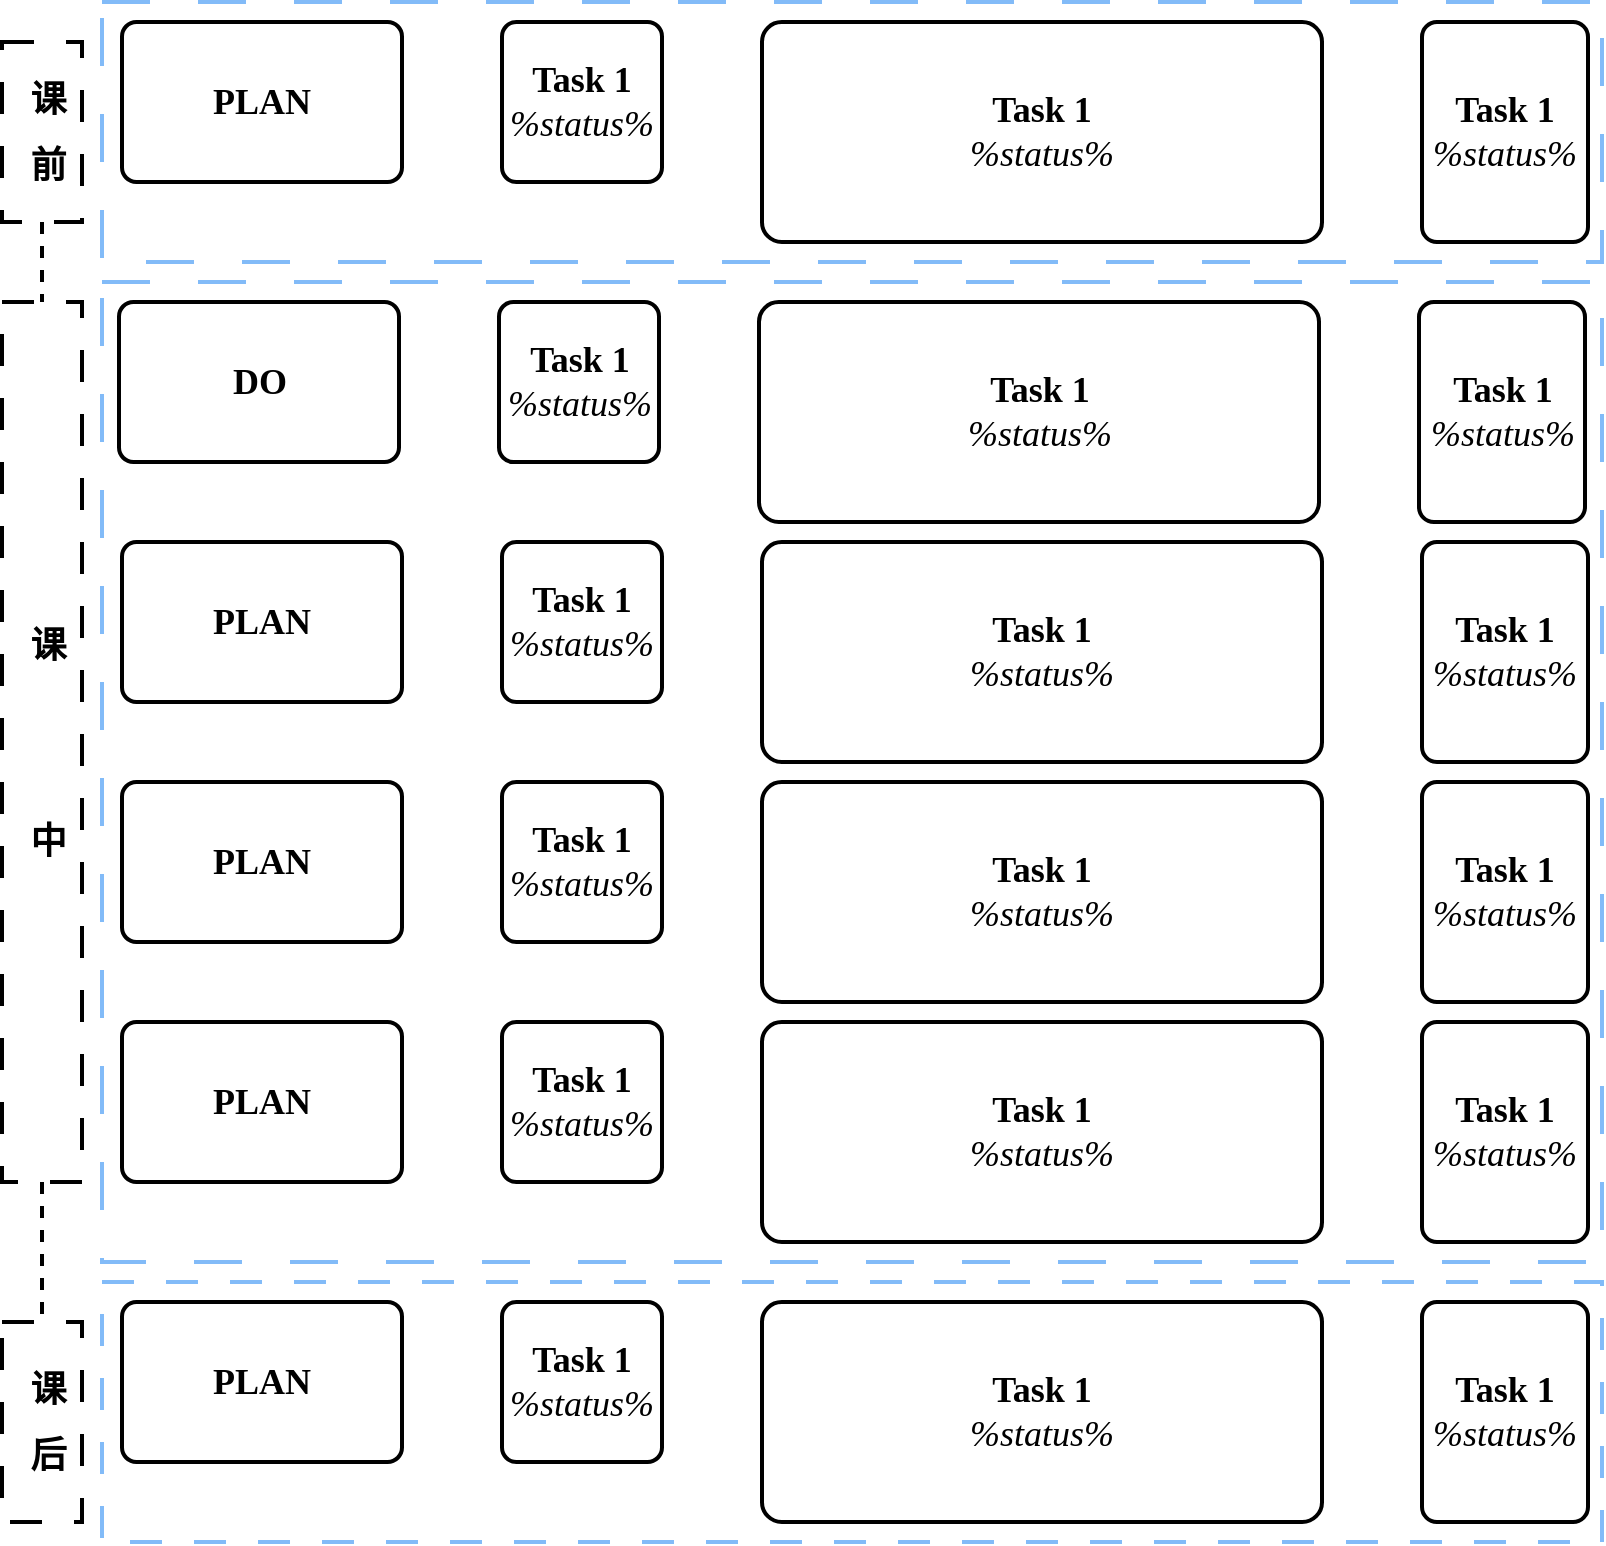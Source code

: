 <mxfile version="26.2.12">
  <diagram id="wFE0QG_FPsp0jaGvCLVb" name="Page-1">
    <mxGraphModel dx="2710" dy="1633" grid="1" gridSize="10" guides="1" tooltips="1" connect="1" arrows="1" fold="1" page="1" pageScale="1" pageWidth="827" pageHeight="1169" math="0" shadow="0">
      <root>
        <mxCell id="0" />
        <mxCell id="1" parent="0" />
        <mxCell id="fXAwwPW5yRZ2gjRMRZ9k-80" value="" style="rounded=0;whiteSpace=wrap;html=1;fillColor=none;dashed=1;dashPattern=12 12;strokeColor=#82BBF8;strokeWidth=2;fontSize=18;" vertex="1" parent="1">
          <mxGeometry x="60" y="260" width="750" height="490" as="geometry" />
        </mxCell>
        <mxCell id="fXAwwPW5yRZ2gjRMRZ9k-39" value="" style="rounded=0;whiteSpace=wrap;html=1;fillColor=none;dashed=1;dashPattern=12 12;strokeWidth=2;strokeColor=#82BBF8;fontSize=18;" vertex="1" parent="1">
          <mxGeometry x="60" y="120" width="750" height="130" as="geometry" />
        </mxCell>
        <object label="Task 1&lt;br&gt;&lt;span style=&quot;font-weight: normal&quot;&gt;&lt;i&gt;&lt;font&gt;%status%&lt;/font&gt;&lt;/i&gt;&lt;/span&gt;" placeholders="1" id="hkX097H8ytjknyGR-P4--31">
          <mxCell style="whiteSpace=wrap;html=1;strokeWidth=2;fillColor=swimlane;fontStyle=1;spacingTop=0;rounded=1;arcSize=9;points=[];fontFamily=Permanent Marker;hachureGap=8;fillWeight=1;shadow=0;fontSize=18;" parent="1" vertex="1">
            <mxGeometry x="390" y="130" width="280" height="110" as="geometry" />
          </mxCell>
        </object>
        <object label="Task 1&lt;br&gt;&lt;span style=&quot;font-weight: normal&quot;&gt;&lt;i&gt;&lt;font&gt;%status%&lt;/font&gt;&lt;/i&gt;&lt;/span&gt;" placeholders="1" id="fXAwwPW5yRZ2gjRMRZ9k-48">
          <mxCell style="whiteSpace=wrap;html=1;strokeWidth=2;fillColor=swimlane;fontStyle=1;spacingTop=0;rounded=1;arcSize=9;points=[];fontFamily=Permanent Marker;hachureGap=8;fillWeight=1;shadow=0;fontSize=18;" vertex="1" parent="1">
            <mxGeometry x="260" y="130" width="80" height="80" as="geometry" />
          </mxCell>
        </object>
        <object label="&lt;font&gt;PLAN&lt;/font&gt;" placeholders="1" id="fXAwwPW5yRZ2gjRMRZ9k-51">
          <mxCell style="whiteSpace=wrap;html=1;strokeWidth=2;fillColor=swimlane;fontStyle=1;spacingTop=0;rounded=1;arcSize=9;points=[];fontFamily=Permanent Marker;hachureGap=8;fillWeight=1;shadow=0;fontSize=18;" vertex="1" parent="1">
            <mxGeometry x="70" y="130" width="140" height="80" as="geometry" />
          </mxCell>
        </object>
        <object label="Task 1&lt;br&gt;&lt;span style=&quot;font-weight: normal&quot;&gt;&lt;i&gt;&lt;font&gt;%status%&lt;/font&gt;&lt;/i&gt;&lt;/span&gt;" placeholders="1" id="fXAwwPW5yRZ2gjRMRZ9k-52">
          <mxCell style="whiteSpace=wrap;html=1;strokeWidth=2;fillColor=swimlane;fontStyle=1;spacingTop=0;rounded=1;arcSize=9;points=[];fontFamily=Permanent Marker;hachureGap=8;fillWeight=1;shadow=0;fontSize=18;" vertex="1" parent="1">
            <mxGeometry x="720" y="130" width="83" height="110" as="geometry" />
          </mxCell>
        </object>
        <mxCell id="fXAwwPW5yRZ2gjRMRZ9k-58" value="" style="group;flipV=1;fontSize=18;" vertex="1" connectable="0" parent="1">
          <mxGeometry x="68.5" y="270" width="733" height="110" as="geometry" />
        </mxCell>
        <object label="Task 1&lt;br&gt;&lt;span style=&quot;font-weight: normal&quot;&gt;&lt;i&gt;&lt;font&gt;%status%&lt;/font&gt;&lt;/i&gt;&lt;/span&gt;" placeholders="1" id="fXAwwPW5yRZ2gjRMRZ9k-54">
          <mxCell style="whiteSpace=wrap;html=1;strokeWidth=2;fillColor=swimlane;fontStyle=1;spacingTop=0;rounded=1;arcSize=9;points=[];fontFamily=Permanent Marker;hachureGap=8;fillWeight=1;shadow=0;fontSize=18;" vertex="1" parent="fXAwwPW5yRZ2gjRMRZ9k-58">
            <mxGeometry x="320" width="280" height="110" as="geometry" />
          </mxCell>
        </object>
        <object label="Task 1&lt;br&gt;&lt;span style=&quot;font-weight: normal&quot;&gt;&lt;i&gt;&lt;font&gt;%status%&lt;/font&gt;&lt;/i&gt;&lt;/span&gt;" placeholders="1" id="fXAwwPW5yRZ2gjRMRZ9k-55">
          <mxCell style="whiteSpace=wrap;html=1;strokeWidth=2;fillColor=swimlane;fontStyle=1;spacingTop=0;rounded=1;arcSize=9;points=[];fontFamily=Permanent Marker;hachureGap=8;fillWeight=1;shadow=0;fontSize=18;" vertex="1" parent="fXAwwPW5yRZ2gjRMRZ9k-58">
            <mxGeometry x="190" width="80" height="80" as="geometry" />
          </mxCell>
        </object>
        <object label="DO" placeholders="1" id="fXAwwPW5yRZ2gjRMRZ9k-56">
          <mxCell style="whiteSpace=wrap;html=1;strokeWidth=2;fillColor=swimlane;fontStyle=1;spacingTop=0;rounded=1;arcSize=9;points=[];fontFamily=Permanent Marker;hachureGap=8;fillWeight=1;shadow=0;fontSize=18;" vertex="1" parent="fXAwwPW5yRZ2gjRMRZ9k-58">
            <mxGeometry width="140" height="80" as="geometry" />
          </mxCell>
        </object>
        <object label="Task 1&lt;br&gt;&lt;span style=&quot;font-weight: normal&quot;&gt;&lt;i&gt;&lt;font&gt;%status%&lt;/font&gt;&lt;/i&gt;&lt;/span&gt;" placeholders="1" id="fXAwwPW5yRZ2gjRMRZ9k-57">
          <mxCell style="whiteSpace=wrap;html=1;strokeWidth=2;fillColor=swimlane;fontStyle=1;spacingTop=0;rounded=1;arcSize=9;points=[];fontFamily=Permanent Marker;hachureGap=8;fillWeight=1;shadow=0;fontSize=18;" vertex="1" parent="fXAwwPW5yRZ2gjRMRZ9k-58">
            <mxGeometry x="650" width="83" height="110" as="geometry" />
          </mxCell>
        </object>
        <mxCell id="fXAwwPW5yRZ2gjRMRZ9k-64" value="" style="group;flipV=1;fontSize=18;" vertex="1" connectable="0" parent="1">
          <mxGeometry x="70" y="510" width="733" height="110" as="geometry" />
        </mxCell>
        <object label="Task 1&lt;br&gt;&lt;span style=&quot;font-weight: normal&quot;&gt;&lt;i&gt;&lt;font&gt;%status%&lt;/font&gt;&lt;/i&gt;&lt;/span&gt;" placeholders="1" id="fXAwwPW5yRZ2gjRMRZ9k-65">
          <mxCell style="whiteSpace=wrap;html=1;strokeWidth=2;fillColor=swimlane;fontStyle=1;spacingTop=0;rounded=1;arcSize=9;points=[];fontFamily=Permanent Marker;hachureGap=8;fillWeight=1;shadow=0;fontSize=18;" vertex="1" parent="fXAwwPW5yRZ2gjRMRZ9k-64">
            <mxGeometry x="320" width="280" height="110" as="geometry" />
          </mxCell>
        </object>
        <object label="Task 1&lt;br&gt;&lt;span style=&quot;font-weight: normal&quot;&gt;&lt;i&gt;&lt;font&gt;%status%&lt;/font&gt;&lt;/i&gt;&lt;/span&gt;" placeholders="1" id="fXAwwPW5yRZ2gjRMRZ9k-66">
          <mxCell style="whiteSpace=wrap;html=1;strokeWidth=2;fillColor=swimlane;fontStyle=1;spacingTop=0;rounded=1;arcSize=9;points=[];fontFamily=Permanent Marker;hachureGap=8;fillWeight=1;shadow=0;fontSize=18;" vertex="1" parent="fXAwwPW5yRZ2gjRMRZ9k-64">
            <mxGeometry x="190" width="80" height="80" as="geometry" />
          </mxCell>
        </object>
        <object label="PLAN" placeholders="1" id="fXAwwPW5yRZ2gjRMRZ9k-67">
          <mxCell style="whiteSpace=wrap;html=1;strokeWidth=2;fillColor=swimlane;fontStyle=1;spacingTop=0;rounded=1;arcSize=9;points=[];fontFamily=Permanent Marker;hachureGap=8;fillWeight=1;shadow=0;fontSize=18;" vertex="1" parent="fXAwwPW5yRZ2gjRMRZ9k-64">
            <mxGeometry width="140" height="80" as="geometry" />
          </mxCell>
        </object>
        <object label="Task 1&lt;br&gt;&lt;span style=&quot;font-weight: normal&quot;&gt;&lt;i&gt;&lt;font&gt;%status%&lt;/font&gt;&lt;/i&gt;&lt;/span&gt;" placeholders="1" id="fXAwwPW5yRZ2gjRMRZ9k-68">
          <mxCell style="whiteSpace=wrap;html=1;strokeWidth=2;fillColor=swimlane;fontStyle=1;spacingTop=0;rounded=1;arcSize=9;points=[];fontFamily=Permanent Marker;hachureGap=8;fillWeight=1;shadow=0;fontSize=18;" vertex="1" parent="fXAwwPW5yRZ2gjRMRZ9k-64">
            <mxGeometry x="650" width="83" height="110" as="geometry" />
          </mxCell>
        </object>
        <mxCell id="fXAwwPW5yRZ2gjRMRZ9k-69" value="" style="group;flipV=1;fontSize=18;" vertex="1" connectable="0" parent="1">
          <mxGeometry x="70" y="630" width="733" height="110" as="geometry" />
        </mxCell>
        <object label="Task 1&lt;br&gt;&lt;span style=&quot;font-weight: normal&quot;&gt;&lt;i&gt;&lt;font&gt;%status%&lt;/font&gt;&lt;/i&gt;&lt;/span&gt;" placeholders="1" id="fXAwwPW5yRZ2gjRMRZ9k-70">
          <mxCell style="whiteSpace=wrap;html=1;strokeWidth=2;fillColor=swimlane;fontStyle=1;spacingTop=0;rounded=1;arcSize=9;points=[];fontFamily=Permanent Marker;hachureGap=8;fillWeight=1;shadow=0;fontSize=18;" vertex="1" parent="fXAwwPW5yRZ2gjRMRZ9k-69">
            <mxGeometry x="320" width="280" height="110" as="geometry" />
          </mxCell>
        </object>
        <object label="Task 1&lt;br&gt;&lt;span style=&quot;font-weight: normal&quot;&gt;&lt;i&gt;&lt;font&gt;%status%&lt;/font&gt;&lt;/i&gt;&lt;/span&gt;" placeholders="1" id="fXAwwPW5yRZ2gjRMRZ9k-71">
          <mxCell style="whiteSpace=wrap;html=1;strokeWidth=2;fillColor=swimlane;fontStyle=1;spacingTop=0;rounded=1;arcSize=9;points=[];fontFamily=Permanent Marker;hachureGap=8;fillWeight=1;shadow=0;fontSize=18;" vertex="1" parent="fXAwwPW5yRZ2gjRMRZ9k-69">
            <mxGeometry x="190" width="80" height="80" as="geometry" />
          </mxCell>
        </object>
        <object label="PLAN" placeholders="1" id="fXAwwPW5yRZ2gjRMRZ9k-72">
          <mxCell style="whiteSpace=wrap;html=1;strokeWidth=2;fillColor=swimlane;fontStyle=1;spacingTop=0;rounded=1;arcSize=9;points=[];fontFamily=Permanent Marker;hachureGap=8;fillWeight=1;shadow=0;fontSize=18;" vertex="1" parent="fXAwwPW5yRZ2gjRMRZ9k-69">
            <mxGeometry width="140" height="80" as="geometry" />
          </mxCell>
        </object>
        <object label="Task 1&lt;br&gt;&lt;span style=&quot;font-weight: normal&quot;&gt;&lt;i&gt;&lt;font&gt;%status%&lt;/font&gt;&lt;/i&gt;&lt;/span&gt;" placeholders="1" id="fXAwwPW5yRZ2gjRMRZ9k-73">
          <mxCell style="whiteSpace=wrap;html=1;strokeWidth=2;fillColor=swimlane;fontStyle=1;spacingTop=0;rounded=1;arcSize=9;points=[];fontFamily=Permanent Marker;hachureGap=8;fillWeight=1;shadow=0;fontSize=18;" vertex="1" parent="fXAwwPW5yRZ2gjRMRZ9k-69">
            <mxGeometry x="650" width="83" height="110" as="geometry" />
          </mxCell>
        </object>
        <mxCell id="fXAwwPW5yRZ2gjRMRZ9k-75" value="" style="group;flipV=1;fontSize=18;" vertex="1" connectable="0" parent="1">
          <mxGeometry x="70" y="390" width="733" height="110" as="geometry" />
        </mxCell>
        <object label="Task 1&lt;br&gt;&lt;span style=&quot;font-weight: normal&quot;&gt;&lt;i&gt;&lt;font&gt;%status%&lt;/font&gt;&lt;/i&gt;&lt;/span&gt;" placeholders="1" id="fXAwwPW5yRZ2gjRMRZ9k-76">
          <mxCell style="whiteSpace=wrap;html=1;strokeWidth=2;fillColor=swimlane;fontStyle=1;spacingTop=0;rounded=1;arcSize=9;points=[];fontFamily=Permanent Marker;hachureGap=8;fillWeight=1;shadow=0;fontSize=18;" vertex="1" parent="fXAwwPW5yRZ2gjRMRZ9k-75">
            <mxGeometry x="320" width="280" height="110" as="geometry" />
          </mxCell>
        </object>
        <object label="Task 1&lt;br&gt;&lt;span style=&quot;font-weight: normal&quot;&gt;&lt;i&gt;&lt;font&gt;%status%&lt;/font&gt;&lt;/i&gt;&lt;/span&gt;" placeholders="1" id="fXAwwPW5yRZ2gjRMRZ9k-77">
          <mxCell style="whiteSpace=wrap;html=1;strokeWidth=2;fillColor=swimlane;fontStyle=1;spacingTop=0;rounded=1;arcSize=9;points=[];fontFamily=Permanent Marker;hachureGap=8;fillWeight=1;shadow=0;fontSize=18;" vertex="1" parent="fXAwwPW5yRZ2gjRMRZ9k-75">
            <mxGeometry x="190" width="80" height="80" as="geometry" />
          </mxCell>
        </object>
        <object label="PLAN" placeholders="1" id="fXAwwPW5yRZ2gjRMRZ9k-78">
          <mxCell style="whiteSpace=wrap;html=1;strokeWidth=2;fillColor=swimlane;fontStyle=1;spacingTop=0;rounded=1;arcSize=9;points=[];fontFamily=Permanent Marker;hachureGap=8;fillWeight=1;shadow=0;fontSize=18;" vertex="1" parent="fXAwwPW5yRZ2gjRMRZ9k-75">
            <mxGeometry width="140" height="80" as="geometry" />
          </mxCell>
        </object>
        <object label="Task 1&lt;br&gt;&lt;span style=&quot;font-weight: normal&quot;&gt;&lt;i&gt;&lt;font&gt;%status%&lt;/font&gt;&lt;/i&gt;&lt;/span&gt;" placeholders="1" id="fXAwwPW5yRZ2gjRMRZ9k-79">
          <mxCell style="whiteSpace=wrap;html=1;strokeWidth=2;fillColor=swimlane;fontStyle=1;spacingTop=0;rounded=1;arcSize=9;points=[];fontFamily=Permanent Marker;hachureGap=8;fillWeight=1;shadow=0;fontSize=18;" vertex="1" parent="fXAwwPW5yRZ2gjRMRZ9k-75">
            <mxGeometry x="650" width="83" height="110" as="geometry" />
          </mxCell>
        </object>
        <mxCell id="fXAwwPW5yRZ2gjRMRZ9k-81" value="" style="rounded=0;whiteSpace=wrap;html=1;fillColor=none;dashed=1;dashPattern=8 8;strokeWidth=2;shadow=0;glass=0;strokeColor=light-dark(#82bbf8, #ededed);fontSize=18;" vertex="1" parent="1">
          <mxGeometry x="60" y="760" width="750" height="130" as="geometry" />
        </mxCell>
        <object label="Task 1&lt;br&gt;&lt;span style=&quot;font-weight: normal&quot;&gt;&lt;i&gt;&lt;font&gt;%status%&lt;/font&gt;&lt;/i&gt;&lt;/span&gt;" placeholders="1" id="fXAwwPW5yRZ2gjRMRZ9k-82">
          <mxCell style="whiteSpace=wrap;html=1;strokeWidth=2;fillColor=swimlane;fontStyle=1;spacingTop=0;rounded=1;arcSize=9;points=[];fontFamily=Permanent Marker;hachureGap=8;fillWeight=1;shadow=0;fontSize=18;" vertex="1" parent="1">
            <mxGeometry x="390" y="770" width="280" height="110" as="geometry" />
          </mxCell>
        </object>
        <object label="Task 1&lt;br&gt;&lt;span style=&quot;font-weight: normal&quot;&gt;&lt;i&gt;&lt;font&gt;%status%&lt;/font&gt;&lt;/i&gt;&lt;/span&gt;" placeholders="1" id="fXAwwPW5yRZ2gjRMRZ9k-83">
          <mxCell style="whiteSpace=wrap;html=1;strokeWidth=2;fillColor=swimlane;fontStyle=1;spacingTop=0;rounded=1;arcSize=9;points=[];fontFamily=Permanent Marker;hachureGap=8;fillWeight=1;shadow=0;fontSize=18;" vertex="1" parent="1">
            <mxGeometry x="260" y="770" width="80" height="80" as="geometry" />
          </mxCell>
        </object>
        <object label="PLAN" placeholders="1" id="fXAwwPW5yRZ2gjRMRZ9k-84">
          <mxCell style="whiteSpace=wrap;html=1;strokeWidth=2;fillColor=swimlane;fontStyle=1;spacingTop=0;rounded=1;arcSize=9;points=[];fontFamily=Permanent Marker;hachureGap=8;fillWeight=1;shadow=0;fontSize=18;" vertex="1" parent="1">
            <mxGeometry x="70" y="770" width="140" height="80" as="geometry" />
          </mxCell>
        </object>
        <object label="Task 1&lt;br&gt;&lt;span style=&quot;font-weight: normal&quot;&gt;&lt;i&gt;&lt;font&gt;%status%&lt;/font&gt;&lt;/i&gt;&lt;/span&gt;" placeholders="1" id="fXAwwPW5yRZ2gjRMRZ9k-85">
          <mxCell style="whiteSpace=wrap;html=1;strokeWidth=2;fillColor=swimlane;fontStyle=1;spacingTop=0;rounded=1;arcSize=9;points=[];fontFamily=Permanent Marker;hachureGap=8;fillWeight=1;shadow=0;fontSize=18;" vertex="1" parent="1">
            <mxGeometry x="720" y="770" width="83" height="110" as="geometry" />
          </mxCell>
        </object>
        <mxCell id="fXAwwPW5yRZ2gjRMRZ9k-89" style="rounded=0;orthogonalLoop=1;jettySize=auto;html=1;exitX=0.5;exitY=1;exitDx=0;exitDy=0;entryX=0.5;entryY=0;entryDx=0;entryDy=0;dashed=1;endArrow=none;startFill=0;strokeWidth=2;" edge="1" parent="1" source="fXAwwPW5yRZ2gjRMRZ9k-86" target="fXAwwPW5yRZ2gjRMRZ9k-87">
          <mxGeometry relative="1" as="geometry" />
        </mxCell>
        <mxCell id="fXAwwPW5yRZ2gjRMRZ9k-86" value="课&amp;nbsp; &amp;nbsp;前" style="text;html=1;align=center;verticalAlign=middle;whiteSpace=wrap;rounded=0;textDirection=vertical-rl;fontSize=18;fontStyle=1;labelBackgroundColor=none;labelBorderColor=none;strokeColor=default;dashed=1;strokeWidth=2;dashPattern=8 8;" vertex="1" parent="1">
          <mxGeometry x="10" y="140" width="40" height="90" as="geometry" />
        </mxCell>
        <mxCell id="fXAwwPW5yRZ2gjRMRZ9k-90" style="rounded=0;orthogonalLoop=1;jettySize=auto;html=1;exitX=0.5;exitY=1;exitDx=0;exitDy=0;entryX=0.5;entryY=0;entryDx=0;entryDy=0;endArrow=none;startFill=0;strokeWidth=2;dashed=1;" edge="1" parent="1" source="fXAwwPW5yRZ2gjRMRZ9k-87" target="fXAwwPW5yRZ2gjRMRZ9k-88">
          <mxGeometry relative="1" as="geometry" />
        </mxCell>
        <mxCell id="fXAwwPW5yRZ2gjRMRZ9k-87" value="课&amp;nbsp; &amp;nbsp; &amp;nbsp; &amp;nbsp; &amp;nbsp; &amp;nbsp; &amp;nbsp; &amp;nbsp; 中" style="text;html=1;align=center;verticalAlign=middle;whiteSpace=wrap;rounded=0;textDirection=vertical-rl;fontSize=18;fontStyle=1;labelBackgroundColor=none;labelBorderColor=none;strokeColor=default;dashed=1;dashPattern=8 8;strokeWidth=2;" vertex="1" parent="1">
          <mxGeometry x="10" y="270" width="40" height="440" as="geometry" />
        </mxCell>
        <mxCell id="fXAwwPW5yRZ2gjRMRZ9k-88" value="课&amp;nbsp; &amp;nbsp;后" style="text;html=1;align=center;verticalAlign=middle;whiteSpace=wrap;rounded=0;textDirection=vertical-rl;fontSize=18;fontStyle=1;labelBackgroundColor=none;labelBorderColor=none;strokeColor=default;dashed=1;dashPattern=8 8;strokeWidth=2;" vertex="1" parent="1">
          <mxGeometry x="10" y="780" width="40" height="100" as="geometry" />
        </mxCell>
      </root>
    </mxGraphModel>
  </diagram>
</mxfile>
